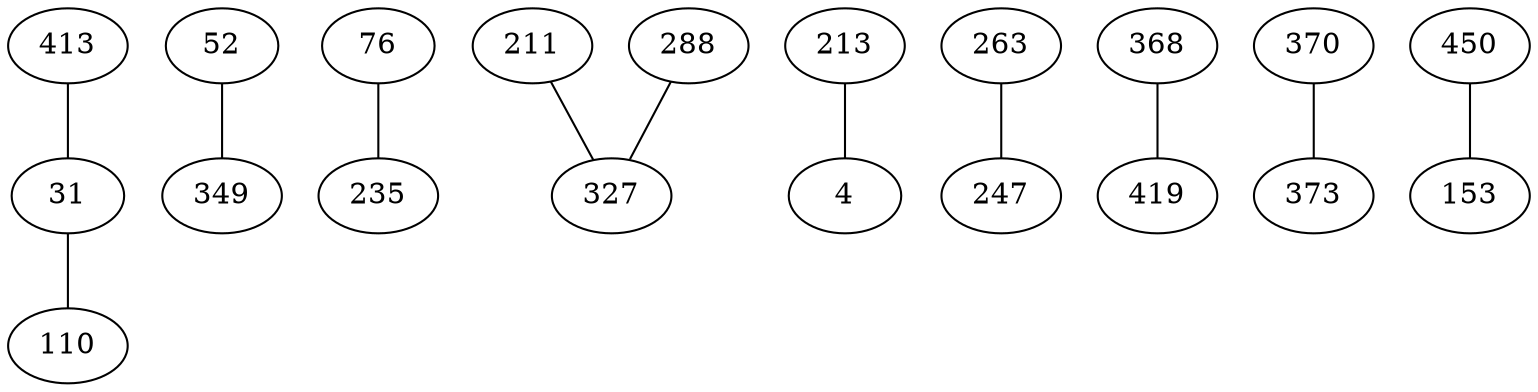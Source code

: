 strict graph G {
31 -- 110;
52 -- 349;
76 -- 235;
110 -- 31;
211 -- 327;
213 -- 4;
235 -- 76;
263 -- 247;
288 -- 327;
327 -- 211;
349 -- 52;
368 -- 419;
370 -- 373;
413 -- 31;
450 -- 153;
4 -- 213;
31 -- 413;
153 -- 450;
247 -- 263;
327 -- 288;
373 -- 370;
419 -- 368;
}
